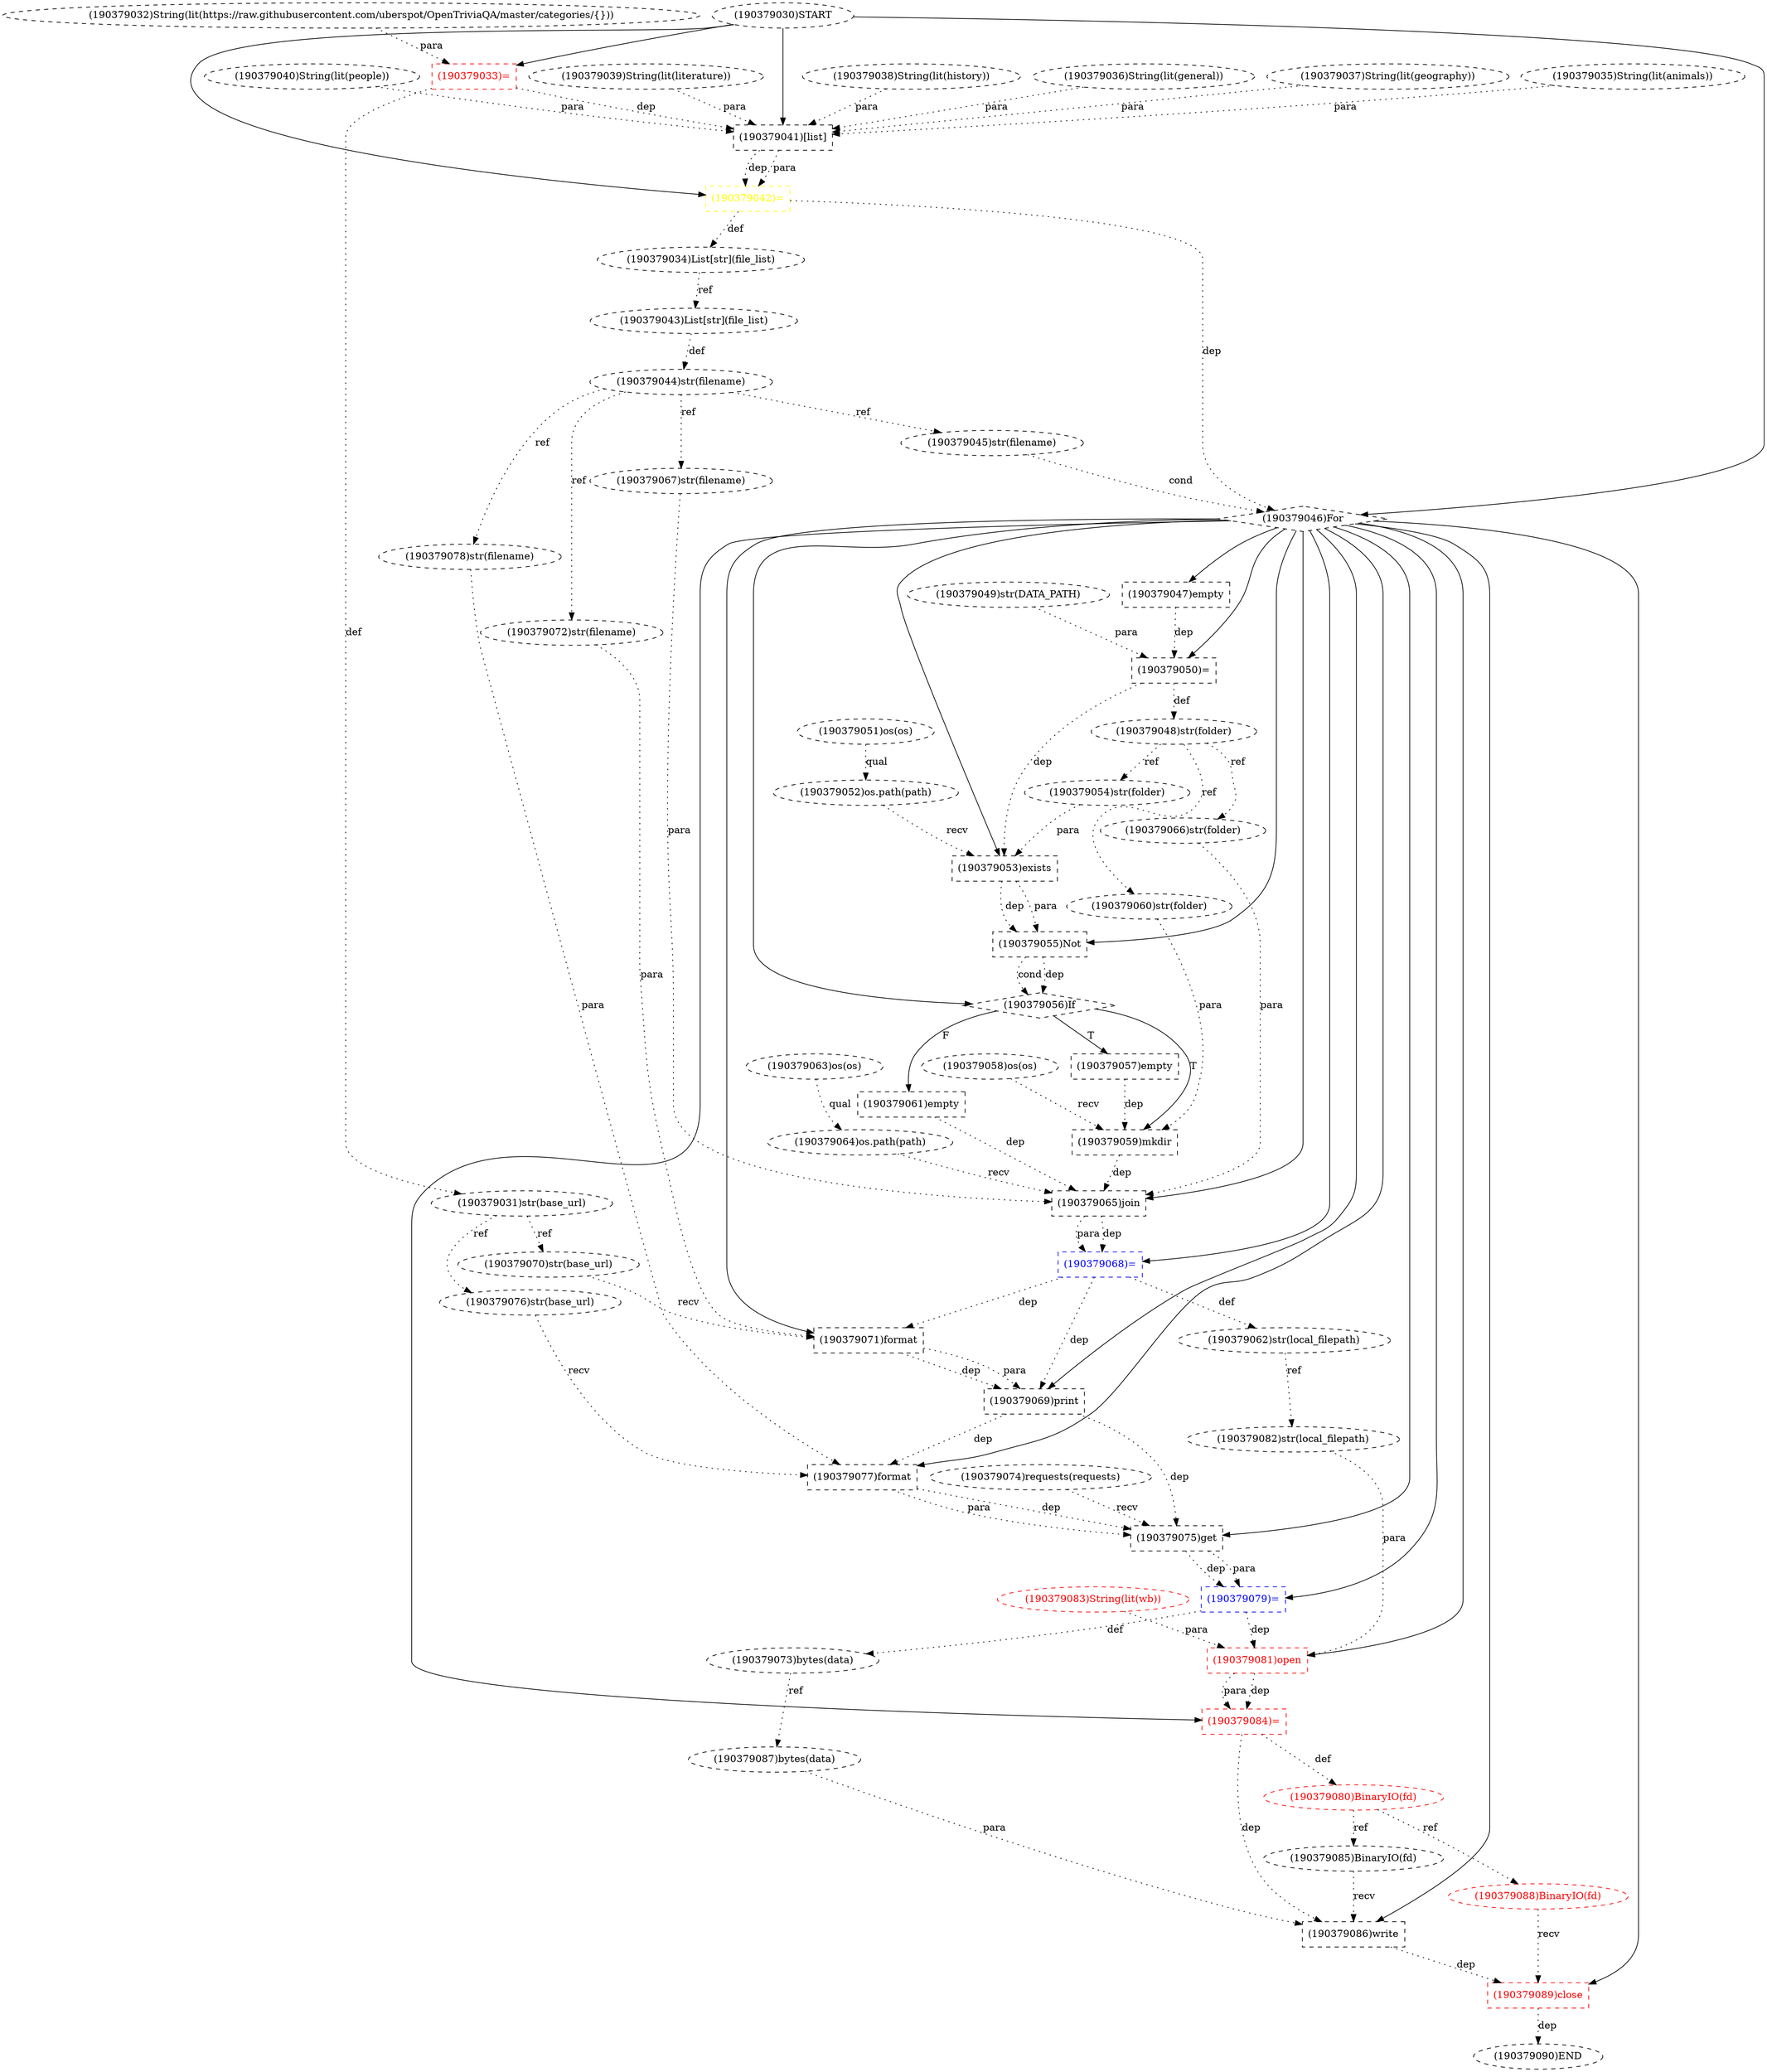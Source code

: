 digraph G {
1 [label="(190379085)BinaryIO(fd)" shape=ellipse style=dashed]
2 [label="(190379049)str(DATA_PATH)" shape=ellipse style=dashed]
3 [label="(190379081)open" shape=box style=dashed color=red fontcolor=red]
4 [label="(190379035)String(lit(animals))" shape=ellipse style=dashed]
5 [label="(190379066)str(folder)" shape=ellipse style=dashed]
6 [label="(190379078)str(filename)" shape=ellipse style=dashed]
7 [label="(190379077)format" shape=box style=dashed]
8 [label="(190379088)BinaryIO(fd)" shape=ellipse style=dashed color=red fontcolor=red]
9 [label="(190379031)str(base_url)" shape=ellipse style=dashed]
10 [label="(190379068)=" shape=box style=dashed color=blue fontcolor=blue]
11 [label="(190379080)BinaryIO(fd)" shape=ellipse style=dashed color=red fontcolor=red]
12 [label="(190379032)String(lit(https://raw.githubusercontent.com/uberspot/OpenTriviaQA/master/categories/{}))" shape=ellipse style=dashed]
13 [label="(190379044)str(filename)" shape=ellipse style=dashed]
14 [label="(190379041)[list]" shape=box style=dashed]
15 [label="(190379074)requests(requests)" shape=ellipse style=dashed]
16 [label="(190379043)List[str](file_list)" shape=ellipse style=dashed]
17 [label="(190379054)str(folder)" shape=ellipse style=dashed]
18 [label="(190379045)str(filename)" shape=ellipse style=dashed]
19 [label="(190379053)exists" shape=box style=dashed]
20 [label="(190379039)String(lit(literature))" shape=ellipse style=dashed]
21 [label="(190379061)empty" shape=box style=dashed]
22 [label="(190379069)print" shape=box style=dashed]
23 [label="(190379082)str(local_filepath)" shape=ellipse style=dashed]
24 [label="(190379060)str(folder)" shape=ellipse style=dashed]
25 [label="(190379033)=" shape=box style=dashed color=red fontcolor=red]
26 [label="(190379048)str(folder)" shape=ellipse style=dashed]
27 [label="(190379076)str(base_url)" shape=ellipse style=dashed]
28 [label="(190379062)str(local_filepath)" shape=ellipse style=dashed]
29 [label="(190379052)os.path(path)" shape=ellipse style=dashed]
30 [label="(190379057)empty" shape=box style=dashed]
31 [label="(190379063)os(os)" shape=ellipse style=dashed]
32 [label="(190379038)String(lit(history))" shape=ellipse style=dashed]
33 [label="(190379072)str(filename)" shape=ellipse style=dashed]
34 [label="(190379090)END" style=dashed]
35 [label="(190379084)=" shape=box style=dashed color=red fontcolor=red]
36 [label="(190379058)os(os)" shape=ellipse style=dashed]
37 [label="(190379034)List[str](file_list)" shape=ellipse style=dashed]
38 [label="(190379067)str(filename)" shape=ellipse style=dashed]
39 [label="(190379087)bytes(data)" shape=ellipse style=dashed]
40 [label="(190379050)=" shape=box style=dashed color=black fontcolor=black]
41 [label="(190379059)mkdir" shape=box style=dashed]
42 [label="(190379071)format" shape=box style=dashed]
43 [label="(190379055)Not" shape=box style=dashed]
44 [label="(190379070)str(base_url)" shape=ellipse style=dashed]
45 [label="(190379086)write" shape=box style=dashed]
46 [label="(190379042)=" shape=box style=dashed color=yellow fontcolor=yellow]
47 [label="(190379056)If" shape=diamond style=dashed]
48 [label="(190379047)empty" shape=box style=dashed]
49 [label="(190379036)String(lit(general))" shape=ellipse style=dashed]
50 [label="(190379089)close" shape=box style=dashed color=red fontcolor=red]
51 [label="(190379064)os.path(path)" shape=ellipse style=dashed]
52 [label="(190379079)=" shape=box style=dashed color=blue fontcolor=blue]
53 [label="(190379037)String(lit(geography))" shape=ellipse style=dashed]
54 [label="(190379065)join" shape=box style=dashed]
55 [label="(190379051)os(os)" shape=ellipse style=dashed]
56 [label="(190379030)START" style=dashed]
57 [label="(190379040)String(lit(people))" shape=ellipse style=dashed]
58 [label="(190379075)get" shape=box style=dashed]
59 [label="(190379073)bytes(data)" shape=ellipse style=dashed]
60 [label="(190379083)String(lit(wb))" shape=ellipse style=dashed color=red fontcolor=red]
61 [label="(190379046)For" shape=diamond style=dashed]
11 -> 1 [label="ref" style=dotted];
61 -> 3 [label="" style=solid];
23 -> 3 [label="para" style=dotted];
60 -> 3 [label="para" style=dotted];
52 -> 3 [label="dep" style=dotted];
26 -> 5 [label="ref" style=dotted];
13 -> 6 [label="ref" style=dotted];
61 -> 7 [label="" style=solid];
27 -> 7 [label="recv" style=dotted];
6 -> 7 [label="para" style=dotted];
22 -> 7 [label="dep" style=dotted];
11 -> 8 [label="ref" style=dotted];
25 -> 9 [label="def" style=dotted];
61 -> 10 [label="" style=solid];
54 -> 10 [label="dep" style=dotted];
54 -> 10 [label="para" style=dotted];
35 -> 11 [label="def" style=dotted];
16 -> 13 [label="def" style=dotted];
56 -> 14 [label="" style=solid];
4 -> 14 [label="para" style=dotted];
49 -> 14 [label="para" style=dotted];
53 -> 14 [label="para" style=dotted];
32 -> 14 [label="para" style=dotted];
20 -> 14 [label="para" style=dotted];
57 -> 14 [label="para" style=dotted];
25 -> 14 [label="dep" style=dotted];
37 -> 16 [label="ref" style=dotted];
26 -> 17 [label="ref" style=dotted];
13 -> 18 [label="ref" style=dotted];
61 -> 19 [label="" style=solid];
29 -> 19 [label="recv" style=dotted];
17 -> 19 [label="para" style=dotted];
40 -> 19 [label="dep" style=dotted];
47 -> 21 [label="F"];
61 -> 22 [label="" style=solid];
42 -> 22 [label="dep" style=dotted];
42 -> 22 [label="para" style=dotted];
10 -> 22 [label="dep" style=dotted];
28 -> 23 [label="ref" style=dotted];
26 -> 24 [label="ref" style=dotted];
56 -> 25 [label="" style=solid];
12 -> 25 [label="para" style=dotted];
40 -> 26 [label="def" style=dotted];
9 -> 27 [label="ref" style=dotted];
10 -> 28 [label="def" style=dotted];
55 -> 29 [label="qual" style=dotted];
47 -> 30 [label="T"];
13 -> 33 [label="ref" style=dotted];
50 -> 34 [label="dep" style=dotted];
61 -> 35 [label="" style=solid];
3 -> 35 [label="dep" style=dotted];
3 -> 35 [label="para" style=dotted];
46 -> 37 [label="def" style=dotted];
13 -> 38 [label="ref" style=dotted];
59 -> 39 [label="ref" style=dotted];
61 -> 40 [label="" style=solid];
2 -> 40 [label="para" style=dotted];
48 -> 40 [label="dep" style=dotted];
47 -> 41 [label="T"];
36 -> 41 [label="recv" style=dotted];
24 -> 41 [label="para" style=dotted];
30 -> 41 [label="dep" style=dotted];
61 -> 42 [label="" style=solid];
44 -> 42 [label="recv" style=dotted];
33 -> 42 [label="para" style=dotted];
10 -> 42 [label="dep" style=dotted];
61 -> 43 [label="" style=solid];
19 -> 43 [label="dep" style=dotted];
19 -> 43 [label="para" style=dotted];
9 -> 44 [label="ref" style=dotted];
61 -> 45 [label="" style=solid];
1 -> 45 [label="recv" style=dotted];
39 -> 45 [label="para" style=dotted];
35 -> 45 [label="dep" style=dotted];
56 -> 46 [label="" style=solid];
14 -> 46 [label="dep" style=dotted];
14 -> 46 [label="para" style=dotted];
61 -> 47 [label="" style=solid];
43 -> 47 [label="dep" style=dotted];
43 -> 47 [label="cond" style=dotted];
61 -> 48 [label="" style=solid];
61 -> 50 [label="" style=solid];
8 -> 50 [label="recv" style=dotted];
45 -> 50 [label="dep" style=dotted];
31 -> 51 [label="qual" style=dotted];
61 -> 52 [label="" style=solid];
58 -> 52 [label="dep" style=dotted];
58 -> 52 [label="para" style=dotted];
61 -> 54 [label="" style=solid];
51 -> 54 [label="recv" style=dotted];
5 -> 54 [label="para" style=dotted];
38 -> 54 [label="para" style=dotted];
21 -> 54 [label="dep" style=dotted];
41 -> 54 [label="dep" style=dotted];
61 -> 58 [label="" style=solid];
15 -> 58 [label="recv" style=dotted];
7 -> 58 [label="dep" style=dotted];
7 -> 58 [label="para" style=dotted];
22 -> 58 [label="dep" style=dotted];
52 -> 59 [label="def" style=dotted];
56 -> 61 [label="" style=solid];
18 -> 61 [label="cond" style=dotted];
46 -> 61 [label="dep" style=dotted];
}